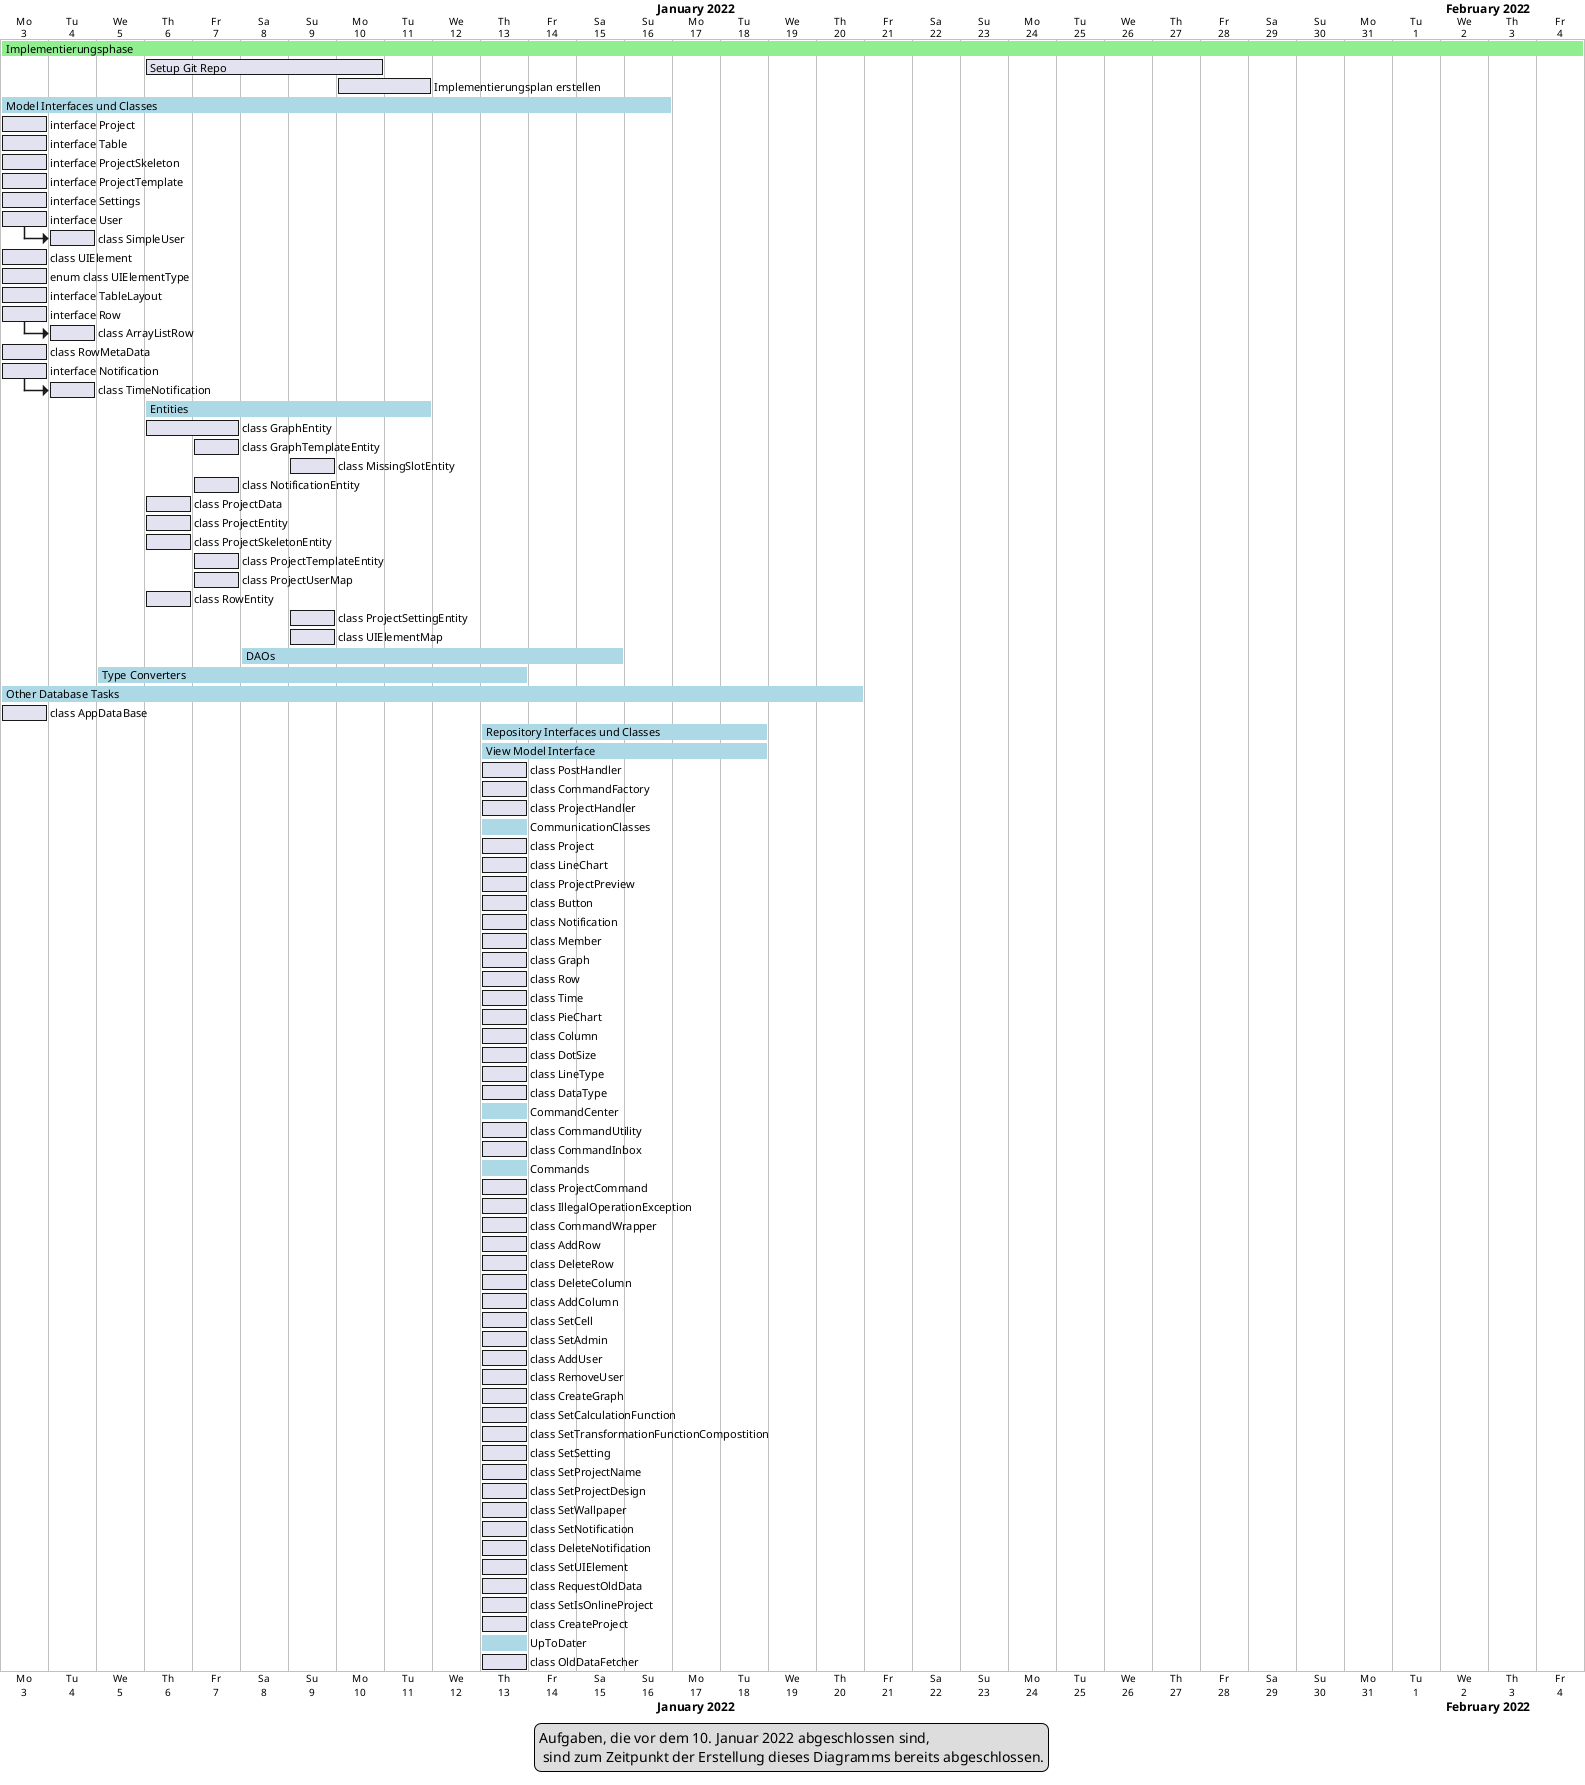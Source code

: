 @startgantt

printscale daily zoom 3

Project starts the 3rd of January 2022

[Implementierungsphase] starts 2022-01-03 and ends 2022-02-04
[Implementierungsphase] is colored in lightgreen
[Setup Git Repo] starts 2022-01-06 and ends 2022-01-10
[Implementierungsplan erstellen] starts 2022-01-10 and lasts 2 days
[Model Interfaces und Classes] starts 2022-01-03 and ends 2022-01-16
[Model Interfaces und Classes] is colored in lightblue
[interface Project] starts 2022-01-03
[interface Table] starts 2022-01-03
[interface ProjectSkeleton] starts 2022-01-03
[interface ProjectTemplate] starts 2022-01-03
[interface Settings] starts 2022-01-03
[interface User] starts 2022-01-03
[class SimpleUser] starts at [interface User]'s end
[class UIElement] starts 2022-01-03
[enum class UIElementType] starts 2022-01-03
[interface Table] starts 2022-01-03
[interface TableLayout] starts 2022-01-03
[interface Row] starts 2022-01-03
[class ArrayListRow] starts at [interface Row]'s end
[class RowMetaData] starts 2022-01-03
[interface Notification] starts 2022-01-03
[class TimeNotification] starts at [interface Notification]'s end

[Entities] starts 2022-01-06 and ends 2022-01-11
[Entities] is colored in lightblue
[class GraphEntity] starts 2022-01-06 and ends 2022-01-07
[class GraphTemplateEntity] starts 2022-01-07
[class MissingSlotEntity] starts 2022-01-09
[class NotificationEntity] starts 2022-01-07
[class ProjectData] starts 2022-01-06
[class ProjectEntity] starts 2022-01-06
[class ProjectSkeletonEntity] starts 2022-01-06
[class ProjectTemplateEntity] starts 2022-01-07
[class ProjectUserMap] starts 2022-01-07
[class RowEntity] starts 2022-01-06
[class ProjectSettingEntity] starts 2022-01-09
[class ProjectSettingEntity] starts 2022-01-09
[class UIElementMap] starts 2022-01-09

[DAOs] starts 2022-01-08 and ends 2022-01-15
[DAOs] is colored in lightblue

[Type Converters] starts 2022-01-05 and ends 2022-01-13
[Type Converters] is colored in lightblue

[Other Database Tasks] starts 2022-01-03 and ends 2022-01-20
[Other Database Tasks] is colored in lightblue
[class AppDataBase] starts 2022-01-03

/'Repository====================================================================================='/

[Repository Interfaces und Classes] starts 2022-01-13 and ends 2022-01-18
[Repository Interfaces und Classes] is colored in lightblue

[View Model Interface] starts 2022-01-13 and ends 2022-01-18
[View Model Interface] is colored in lightblue
    [class PostHandler] starts 2022-01-13 and ends 2022-01-13
    [class CommandFactory] starts 2022-01-13 and ends 2022-01-13
    [class ProjectHandler] starts 2022-01-13 and ends 2022-01-13

    [CommunicationClasses] starts 2022-01-13 and ends 2022-01-13
    [CommunicationClasses] is colored in lightblue
        [class Project] starts 2022-01-13 and ends 2022-01-13
        [class LineChart] starts 2022-01-13 and ends 2022-01-13
        [class ProjectPreview] starts 2022-01-13 and ends 2022-01-13
        [class Button] starts 2022-01-13 and ends 2022-01-13
        [class Notification] starts 2022-01-13 and ends 2022-01-13
        [class Member] starts 2022-01-13 and ends 2022-01-13
        [class Graph] starts 2022-01-13 and ends 2022-01-13
        [class Row] starts 2022-01-13 and ends 2022-01-13
        [class Time] starts 2022-01-13 and ends 2022-01-13
        [class PieChart] starts 2022-01-13 and ends 2022-01-13
        [class Column] starts 2022-01-13 and ends 2022-01-13
        [class DotSize] starts 2022-01-13 and ends 2022-01-13
        [class LineType] starts 2022-01-13 and ends 2022-01-13
        [class DataType] starts 2022-01-13 and ends 2022-01-13

[CommandCenter] starts 2022-01-13 and ends 2022-01-13
[CommandCenter] is colored in lightblue
    [class CommandUtility] starts 2022-01-13 and ends 2022-01-13
    [class CommandInbox] starts 2022-01-13 and ends 2022-01-13

    [Commands] starts 2022-01-13 and ends 2022-01-13
    [Commands] is colored in lightblue
        [class ProjectCommand] starts 2022-01-13 and ends 2022-01-13
        [class IllegalOperationException] starts 2022-01-13 and ends 2022-01-13
        [class CommandWrapper] starts 2022-01-13 and ends 2022-01-13
        [class AddRow] starts 2022-01-13 and ends 2022-01-13
        [class DeleteRow] starts 2022-01-13 and ends 2022-01-13
        [class DeleteColumn] starts 2022-01-13 and ends 2022-01-13
        [class AddColumn] starts 2022-01-13 and ends 2022-01-13
        [class SetCell] starts 2022-01-13 and ends 2022-01-13
        [class SetAdmin] starts 2022-01-13 and ends 2022-01-13
        [class AddUser] starts 2022-01-13 and ends 2022-01-13
        [class RemoveUser] starts 2022-01-13 and ends 2022-01-13
        [class CreateGraph] starts 2022-01-13 and ends 2022-01-13
        [class SetCalculationFunction] starts 2022-01-13 and ends 2022-01-13
        [class SetTransformationFunctionCompostition] starts 2022-01-13 and ends 2022-01-13
        [class SetSetting] starts 2022-01-13 and ends 2022-01-13
        [class SetProjectName] starts 2022-01-13 and ends 2022-01-13
        [class SetProjectDesign] starts 2022-01-13 and ends 2022-01-13
        [class SetWallpaper] starts 2022-01-13 and ends 2022-01-13
        [class SetNotification] starts 2022-01-13 and ends 2022-01-13
        [class DeleteNotification] starts 2022-01-13 and ends 2022-01-13
        [class SetUIElement] starts 2022-01-13 and ends 2022-01-13
        [class RequestOldData] starts 2022-01-13 and ends 2022-01-13
        [class SetIsOnlineProject] starts 2022-01-13 and ends 2022-01-13
        [class CreateProject] starts 2022-01-13 and ends 2022-01-13

    [UpToDater] starts 2022-01-13 and ends 2022-01-13
    [UpToDater] is colored in lightblue
        [class OldDataFetcher] starts 2022-01-13 and ends 2022-01-13

legend
    Aufgaben, die vor dem 10. Januar 2022 abgeschlossen sind,
     sind zum Zeitpunkt der Erstellung dieses Diagramms bereits abgeschlossen.
end legend



@endgantt